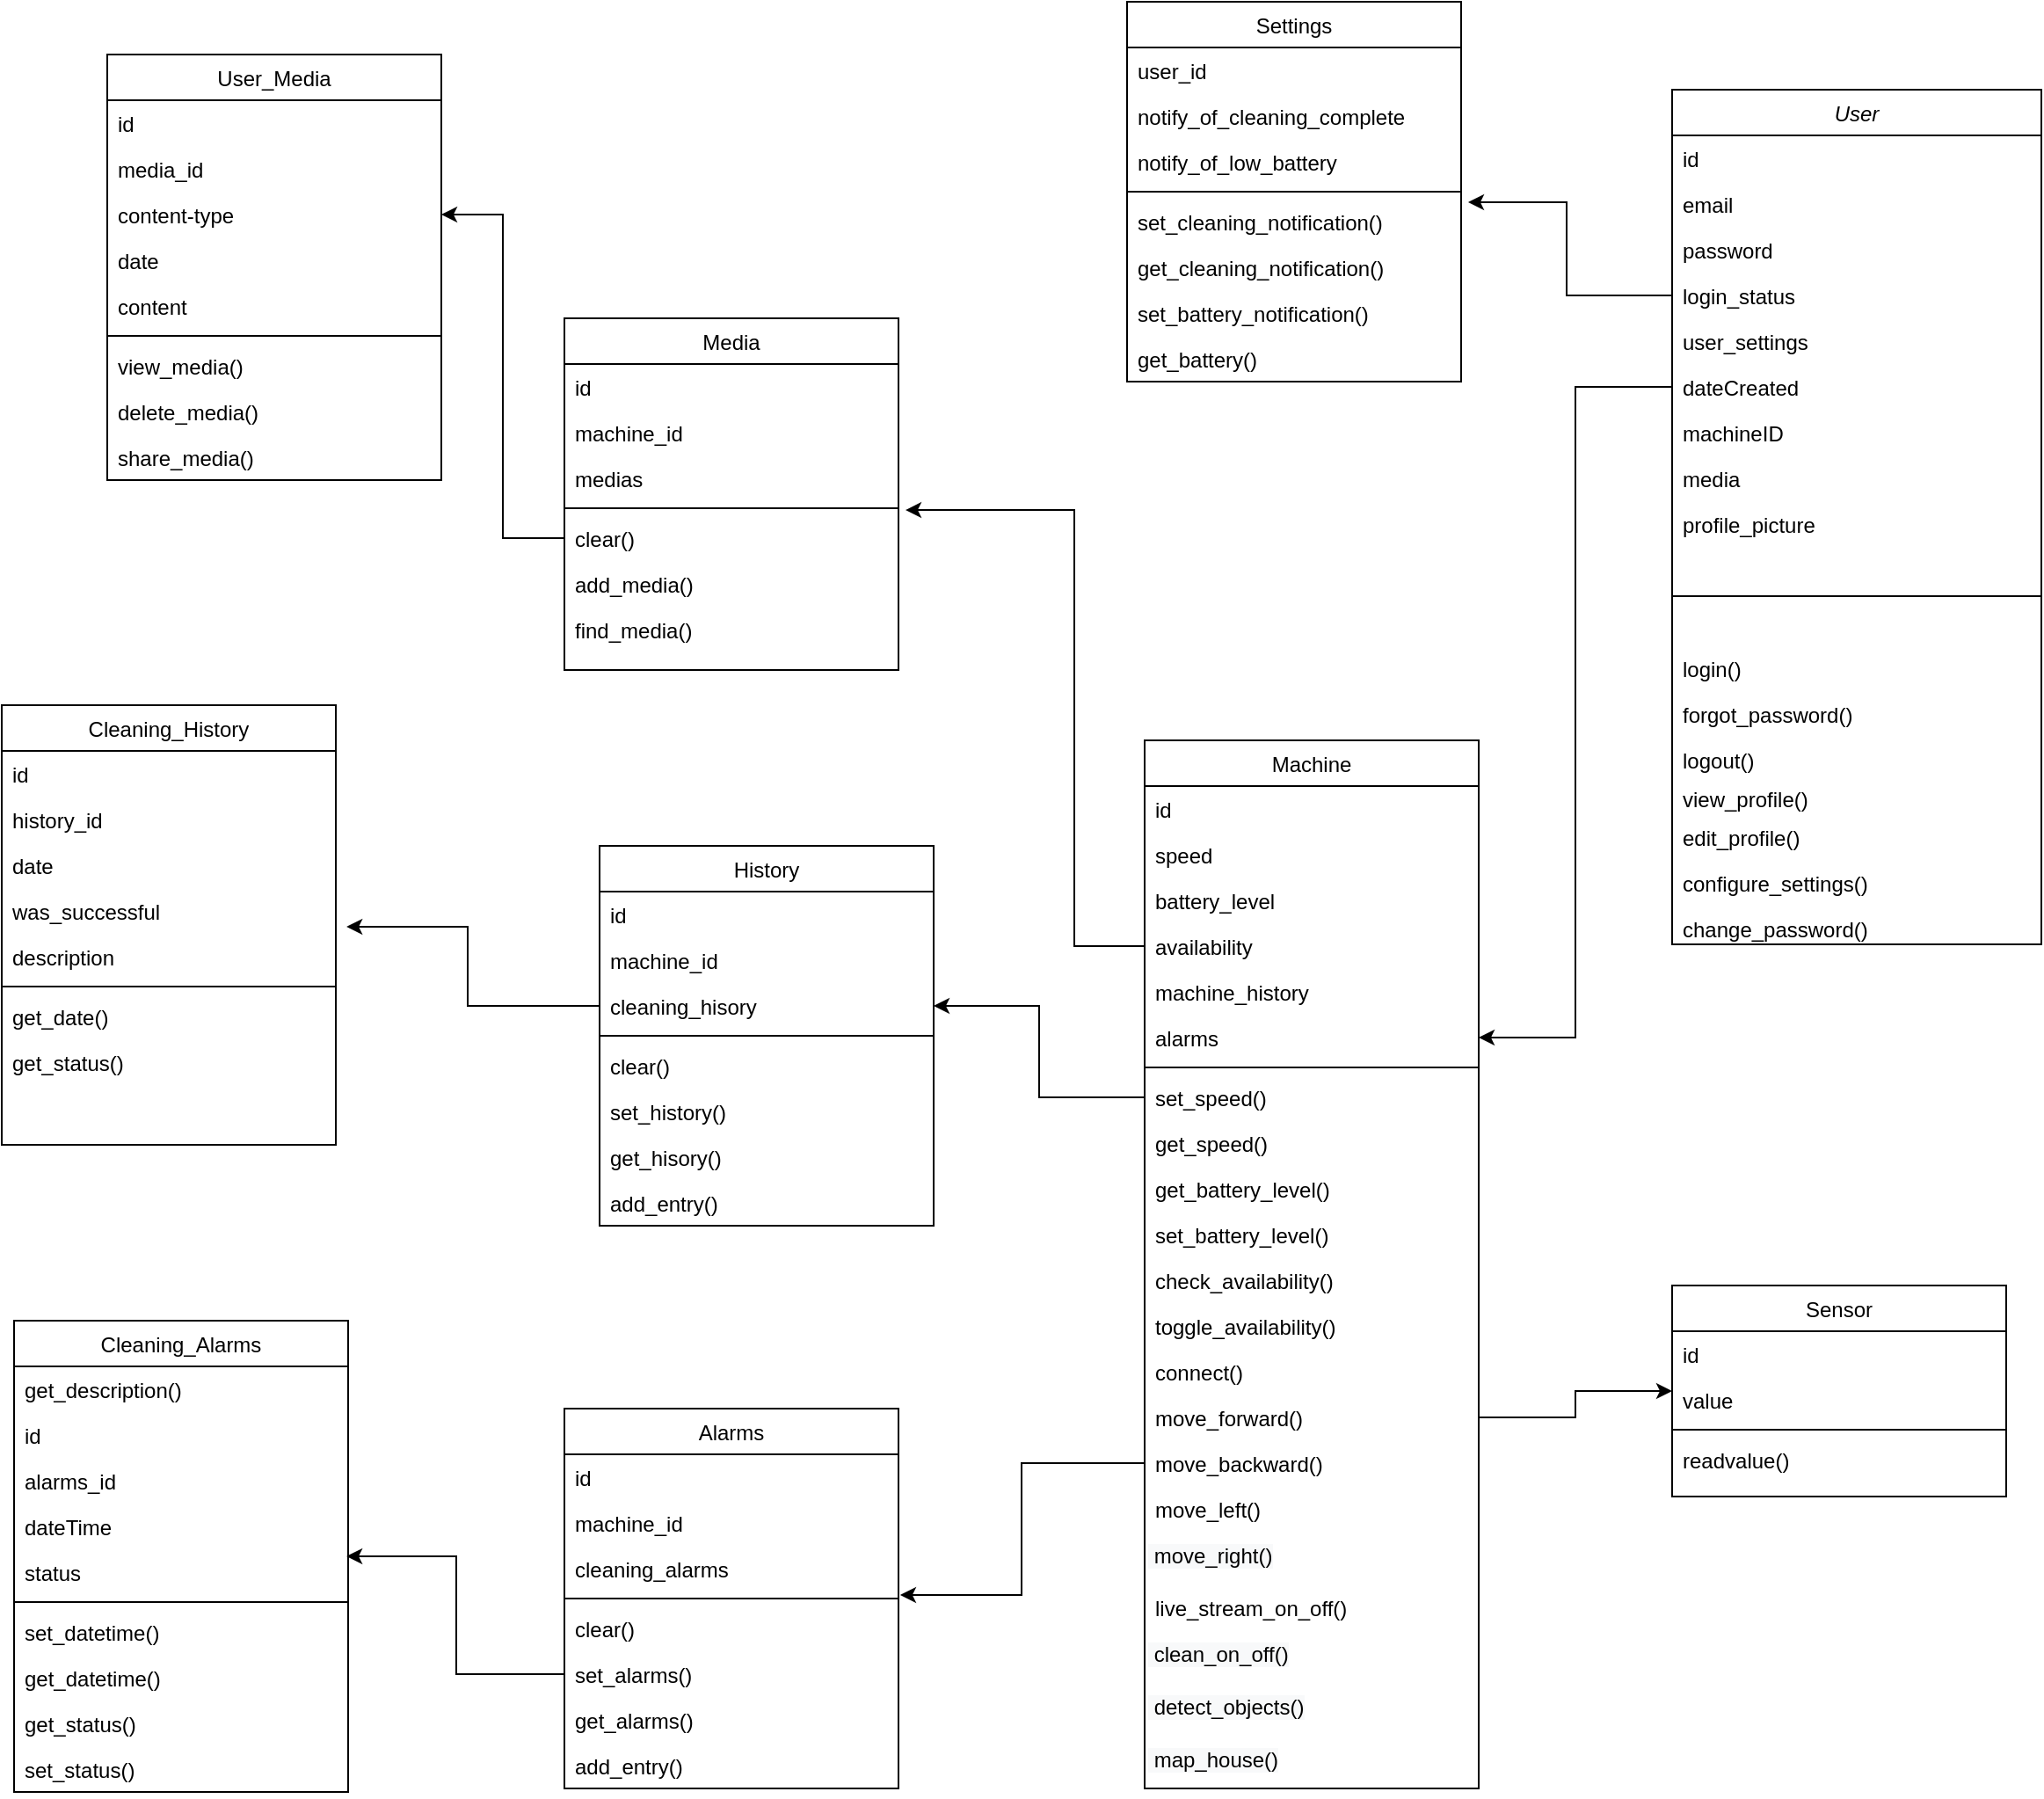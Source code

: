 <mxfile version="13.6.3" type="device"><diagram id="C5RBs43oDa-KdzZeNtuy" name="Page-1"><mxGraphModel dx="2410" dy="1812" grid="1" gridSize="10" guides="1" tooltips="1" connect="1" arrows="1" fold="1" page="1" pageScale="1" pageWidth="827" pageHeight="1169" math="0" shadow="0"><root><mxCell id="WIyWlLk6GJQsqaUBKTNV-0"/><mxCell id="WIyWlLk6GJQsqaUBKTNV-1" parent="WIyWlLk6GJQsqaUBKTNV-0"/><mxCell id="huScrklX3GpU2cUFA6PO-13" value="User_Media" style="swimlane;fontStyle=0;align=center;verticalAlign=top;childLayout=stackLayout;horizontal=1;startSize=26;horizontalStack=0;resizeParent=1;resizeLast=0;collapsible=1;marginBottom=0;rounded=0;shadow=0;strokeWidth=1;" parent="WIyWlLk6GJQsqaUBKTNV-1" vertex="1"><mxGeometry x="-550" y="-20" width="190" height="242" as="geometry"><mxRectangle x="550" y="140" width="160" height="26" as="alternateBounds"/></mxGeometry></mxCell><mxCell id="huScrklX3GpU2cUFA6PO-14" value="id" style="text;align=left;verticalAlign=top;spacingLeft=4;spacingRight=4;overflow=hidden;rotatable=0;points=[[0,0.5],[1,0.5]];portConstraint=eastwest;rounded=0;shadow=0;html=0;" parent="huScrklX3GpU2cUFA6PO-13" vertex="1"><mxGeometry y="26" width="190" height="26" as="geometry"/></mxCell><mxCell id="huScrklX3GpU2cUFA6PO-15" value="media_id" style="text;align=left;verticalAlign=top;spacingLeft=4;spacingRight=4;overflow=hidden;rotatable=0;points=[[0,0.5],[1,0.5]];portConstraint=eastwest;rounded=0;shadow=0;html=0;" parent="huScrklX3GpU2cUFA6PO-13" vertex="1"><mxGeometry y="52" width="190" height="26" as="geometry"/></mxCell><mxCell id="huScrklX3GpU2cUFA6PO-16" value="content-type" style="text;align=left;verticalAlign=top;spacingLeft=4;spacingRight=4;overflow=hidden;rotatable=0;points=[[0,0.5],[1,0.5]];portConstraint=eastwest;rounded=0;shadow=0;html=0;" parent="huScrklX3GpU2cUFA6PO-13" vertex="1"><mxGeometry y="78" width="190" height="26" as="geometry"/></mxCell><mxCell id="huScrklX3GpU2cUFA6PO-17" value="date" style="text;align=left;verticalAlign=top;spacingLeft=4;spacingRight=4;overflow=hidden;rotatable=0;points=[[0,0.5],[1,0.5]];portConstraint=eastwest;rounded=0;shadow=0;html=0;" parent="huScrklX3GpU2cUFA6PO-13" vertex="1"><mxGeometry y="104" width="190" height="26" as="geometry"/></mxCell><mxCell id="huScrklX3GpU2cUFA6PO-18" value="content" style="text;align=left;verticalAlign=top;spacingLeft=4;spacingRight=4;overflow=hidden;rotatable=0;points=[[0,0.5],[1,0.5]];portConstraint=eastwest;rounded=0;shadow=0;html=0;" parent="huScrklX3GpU2cUFA6PO-13" vertex="1"><mxGeometry y="130" width="190" height="26" as="geometry"/></mxCell><mxCell id="huScrklX3GpU2cUFA6PO-19" value="" style="line;html=1;strokeWidth=1;align=left;verticalAlign=middle;spacingTop=-1;spacingLeft=3;spacingRight=3;rotatable=0;labelPosition=right;points=[];portConstraint=eastwest;" parent="huScrklX3GpU2cUFA6PO-13" vertex="1"><mxGeometry y="156" width="190" height="8" as="geometry"/></mxCell><mxCell id="huScrklX3GpU2cUFA6PO-20" value="view_media()" style="text;align=left;verticalAlign=top;spacingLeft=4;spacingRight=4;overflow=hidden;rotatable=0;points=[[0,0.5],[1,0.5]];portConstraint=eastwest;" parent="huScrklX3GpU2cUFA6PO-13" vertex="1"><mxGeometry y="164" width="190" height="26" as="geometry"/></mxCell><mxCell id="huScrklX3GpU2cUFA6PO-46" value="delete_media()" style="text;align=left;verticalAlign=top;spacingLeft=4;spacingRight=4;overflow=hidden;rotatable=0;points=[[0,0.5],[1,0.5]];portConstraint=eastwest;" parent="huScrklX3GpU2cUFA6PO-13" vertex="1"><mxGeometry y="190" width="190" height="26" as="geometry"/></mxCell><mxCell id="huScrklX3GpU2cUFA6PO-45" value="share_media()" style="text;align=left;verticalAlign=top;spacingLeft=4;spacingRight=4;overflow=hidden;rotatable=0;points=[[0,0.5],[1,0.5]];portConstraint=eastwest;" parent="huScrklX3GpU2cUFA6PO-13" vertex="1"><mxGeometry y="216" width="190" height="26" as="geometry"/></mxCell><mxCell id="zkfFHV4jXpPFQw0GAbJ--0" value="User" style="swimlane;fontStyle=2;align=center;verticalAlign=top;childLayout=stackLayout;horizontal=1;startSize=26;horizontalStack=0;resizeParent=1;resizeLast=0;collapsible=1;marginBottom=0;rounded=0;shadow=0;strokeWidth=1;" parent="WIyWlLk6GJQsqaUBKTNV-1" vertex="1"><mxGeometry x="340" width="210" height="486" as="geometry"><mxRectangle x="230" y="140" width="160" height="26" as="alternateBounds"/></mxGeometry></mxCell><mxCell id="zkfFHV4jXpPFQw0GAbJ--1" value="id" style="text;align=left;verticalAlign=top;spacingLeft=4;spacingRight=4;overflow=hidden;rotatable=0;points=[[0,0.5],[1,0.5]];portConstraint=eastwest;" parent="zkfFHV4jXpPFQw0GAbJ--0" vertex="1"><mxGeometry y="26" width="210" height="26" as="geometry"/></mxCell><mxCell id="aran49I4WGF0CRWN-HSf-92" value="email" style="text;align=left;verticalAlign=top;spacingLeft=4;spacingRight=4;overflow=hidden;rotatable=0;points=[[0,0.5],[1,0.5]];portConstraint=eastwest;" parent="zkfFHV4jXpPFQw0GAbJ--0" vertex="1"><mxGeometry y="52" width="210" height="26" as="geometry"/></mxCell><mxCell id="zkfFHV4jXpPFQw0GAbJ--2" value="password" style="text;align=left;verticalAlign=top;spacingLeft=4;spacingRight=4;overflow=hidden;rotatable=0;points=[[0,0.5],[1,0.5]];portConstraint=eastwest;rounded=0;shadow=0;html=0;" parent="zkfFHV4jXpPFQw0GAbJ--0" vertex="1"><mxGeometry y="78" width="210" height="26" as="geometry"/></mxCell><mxCell id="zkfFHV4jXpPFQw0GAbJ--3" value="login_status&#10;" style="text;align=left;verticalAlign=top;spacingLeft=4;spacingRight=4;overflow=hidden;rotatable=0;points=[[0,0.5],[1,0.5]];portConstraint=eastwest;rounded=0;shadow=0;html=0;" parent="zkfFHV4jXpPFQw0GAbJ--0" vertex="1"><mxGeometry y="104" width="210" height="26" as="geometry"/></mxCell><mxCell id="aran49I4WGF0CRWN-HSf-0" value="user_settings&#10;&#10;dateCreated&#10;" style="text;align=left;verticalAlign=top;spacingLeft=4;spacingRight=4;overflow=hidden;rotatable=0;points=[[0,0.5],[1,0.5]];portConstraint=eastwest;rounded=0;shadow=0;html=0;" parent="zkfFHV4jXpPFQw0GAbJ--0" vertex="1"><mxGeometry y="130" width="210" height="26" as="geometry"/></mxCell><mxCell id="aran49I4WGF0CRWN-HSf-5" value="dateCreated&#10;" style="text;align=left;verticalAlign=top;spacingLeft=4;spacingRight=4;overflow=hidden;rotatable=0;points=[[0,0.5],[1,0.5]];portConstraint=eastwest;rounded=0;shadow=0;html=0;" parent="zkfFHV4jXpPFQw0GAbJ--0" vertex="1"><mxGeometry y="156" width="210" height="26" as="geometry"/></mxCell><mxCell id="aran49I4WGF0CRWN-HSf-91" value="machineID" style="text;align=left;verticalAlign=top;spacingLeft=4;spacingRight=4;overflow=hidden;rotatable=0;points=[[0,0.5],[1,0.5]];portConstraint=eastwest;rounded=0;shadow=0;html=0;" parent="zkfFHV4jXpPFQw0GAbJ--0" vertex="1"><mxGeometry y="182" width="210" height="26" as="geometry"/></mxCell><mxCell id="aran49I4WGF0CRWN-HSf-6" value="media" style="text;align=left;verticalAlign=top;spacingLeft=4;spacingRight=4;overflow=hidden;rotatable=0;points=[[0,0.5],[1,0.5]];portConstraint=eastwest;rounded=0;shadow=0;html=0;" parent="zkfFHV4jXpPFQw0GAbJ--0" vertex="1"><mxGeometry y="208" width="210" height="26" as="geometry"/></mxCell><mxCell id="aran49I4WGF0CRWN-HSf-8" value="profile_picture" style="text;align=left;verticalAlign=top;spacingLeft=4;spacingRight=4;overflow=hidden;rotatable=0;points=[[0,0.5],[1,0.5]];portConstraint=eastwest;rounded=0;shadow=0;html=0;" parent="zkfFHV4jXpPFQw0GAbJ--0" vertex="1"><mxGeometry y="234" width="210" height="26" as="geometry"/></mxCell><mxCell id="zkfFHV4jXpPFQw0GAbJ--4" value="" style="line;html=1;strokeWidth=1;align=left;verticalAlign=middle;spacingTop=-1;spacingLeft=3;spacingRight=3;rotatable=0;labelPosition=right;points=[];portConstraint=eastwest;" parent="zkfFHV4jXpPFQw0GAbJ--0" vertex="1"><mxGeometry y="260" width="210" height="56" as="geometry"/></mxCell><mxCell id="aran49I4WGF0CRWN-HSf-7" value="login()" style="text;align=left;verticalAlign=top;spacingLeft=4;spacingRight=4;overflow=hidden;rotatable=0;points=[[0,0.5],[1,0.5]];portConstraint=eastwest;rounded=0;shadow=0;html=0;" parent="zkfFHV4jXpPFQw0GAbJ--0" vertex="1"><mxGeometry y="316" width="210" height="26" as="geometry"/></mxCell><mxCell id="aran49I4WGF0CRWN-HSf-20" value="forgot_password()" style="text;align=left;verticalAlign=top;spacingLeft=4;spacingRight=4;overflow=hidden;rotatable=0;points=[[0,0.5],[1,0.5]];portConstraint=eastwest;rounded=0;shadow=0;html=0;" parent="zkfFHV4jXpPFQw0GAbJ--0" vertex="1"><mxGeometry y="342" width="210" height="26" as="geometry"/></mxCell><mxCell id="aran49I4WGF0CRWN-HSf-32" value="logout()" style="text;align=left;verticalAlign=top;spacingLeft=4;spacingRight=4;overflow=hidden;rotatable=0;points=[[0,0.5],[1,0.5]];portConstraint=eastwest;rounded=0;shadow=0;html=0;" parent="zkfFHV4jXpPFQw0GAbJ--0" vertex="1"><mxGeometry y="368" width="210" height="22" as="geometry"/></mxCell><mxCell id="aran49I4WGF0CRWN-HSf-45" value="view_profile()" style="text;align=left;verticalAlign=top;spacingLeft=4;spacingRight=4;overflow=hidden;rotatable=0;points=[[0,0.5],[1,0.5]];portConstraint=eastwest;rounded=0;shadow=0;html=0;" parent="zkfFHV4jXpPFQw0GAbJ--0" vertex="1"><mxGeometry y="390" width="210" height="22" as="geometry"/></mxCell><mxCell id="aran49I4WGF0CRWN-HSf-46" value="edit_profile()" style="text;align=left;verticalAlign=top;spacingLeft=4;spacingRight=4;overflow=hidden;rotatable=0;points=[[0,0.5],[1,0.5]];portConstraint=eastwest;rounded=0;shadow=0;html=0;" parent="zkfFHV4jXpPFQw0GAbJ--0" vertex="1"><mxGeometry y="412" width="210" height="26" as="geometry"/></mxCell><mxCell id="aran49I4WGF0CRWN-HSf-61" value="configure_settings()" style="text;align=left;verticalAlign=top;spacingLeft=4;spacingRight=4;overflow=hidden;rotatable=0;points=[[0,0.5],[1,0.5]];portConstraint=eastwest;rounded=0;shadow=0;html=0;" parent="zkfFHV4jXpPFQw0GAbJ--0" vertex="1"><mxGeometry y="438" width="210" height="26" as="geometry"/></mxCell><mxCell id="aran49I4WGF0CRWN-HSf-71" value="change_password()" style="text;align=left;verticalAlign=top;spacingLeft=4;spacingRight=4;overflow=hidden;rotatable=0;points=[[0,0.5],[1,0.5]];portConstraint=eastwest;rounded=0;shadow=0;html=0;" parent="zkfFHV4jXpPFQw0GAbJ--0" vertex="1"><mxGeometry y="464" width="210" height="22" as="geometry"/></mxCell><mxCell id="aran49I4WGF0CRWN-HSf-82" value="Machine" style="swimlane;fontStyle=0;align=center;verticalAlign=top;childLayout=stackLayout;horizontal=1;startSize=26;horizontalStack=0;resizeParent=1;resizeLast=0;collapsible=1;marginBottom=0;rounded=0;shadow=0;strokeWidth=1;" parent="WIyWlLk6GJQsqaUBKTNV-1" vertex="1"><mxGeometry x="40" y="370" width="190" height="596" as="geometry"><mxRectangle x="550" y="140" width="160" height="26" as="alternateBounds"/></mxGeometry></mxCell><mxCell id="aran49I4WGF0CRWN-HSf-84" value="id" style="text;align=left;verticalAlign=top;spacingLeft=4;spacingRight=4;overflow=hidden;rotatable=0;points=[[0,0.5],[1,0.5]];portConstraint=eastwest;rounded=0;shadow=0;html=0;" parent="aran49I4WGF0CRWN-HSf-82" vertex="1"><mxGeometry y="26" width="190" height="26" as="geometry"/></mxCell><mxCell id="aran49I4WGF0CRWN-HSf-85" value="speed" style="text;align=left;verticalAlign=top;spacingLeft=4;spacingRight=4;overflow=hidden;rotatable=0;points=[[0,0.5],[1,0.5]];portConstraint=eastwest;rounded=0;shadow=0;html=0;" parent="aran49I4WGF0CRWN-HSf-82" vertex="1"><mxGeometry y="52" width="190" height="26" as="geometry"/></mxCell><mxCell id="aran49I4WGF0CRWN-HSf-93" value="battery_level" style="text;align=left;verticalAlign=top;spacingLeft=4;spacingRight=4;overflow=hidden;rotatable=0;points=[[0,0.5],[1,0.5]];portConstraint=eastwest;rounded=0;shadow=0;html=0;" parent="aran49I4WGF0CRWN-HSf-82" vertex="1"><mxGeometry y="78" width="190" height="26" as="geometry"/></mxCell><mxCell id="aran49I4WGF0CRWN-HSf-94" value="availability" style="text;align=left;verticalAlign=top;spacingLeft=4;spacingRight=4;overflow=hidden;rotatable=0;points=[[0,0.5],[1,0.5]];portConstraint=eastwest;rounded=0;shadow=0;html=0;" parent="aran49I4WGF0CRWN-HSf-82" vertex="1"><mxGeometry y="104" width="190" height="26" as="geometry"/></mxCell><mxCell id="aran49I4WGF0CRWN-HSf-134" value="machine_history" style="text;align=left;verticalAlign=top;spacingLeft=4;spacingRight=4;overflow=hidden;rotatable=0;points=[[0,0.5],[1,0.5]];portConstraint=eastwest;rounded=0;shadow=0;html=0;" parent="aran49I4WGF0CRWN-HSf-82" vertex="1"><mxGeometry y="130" width="190" height="26" as="geometry"/></mxCell><mxCell id="aran49I4WGF0CRWN-HSf-147" value="alarms" style="text;align=left;verticalAlign=top;spacingLeft=4;spacingRight=4;overflow=hidden;rotatable=0;points=[[0,0.5],[1,0.5]];portConstraint=eastwest;rounded=0;shadow=0;html=0;" parent="aran49I4WGF0CRWN-HSf-82" vertex="1"><mxGeometry y="156" width="190" height="26" as="geometry"/></mxCell><mxCell id="aran49I4WGF0CRWN-HSf-86" value="" style="line;html=1;strokeWidth=1;align=left;verticalAlign=middle;spacingTop=-1;spacingLeft=3;spacingRight=3;rotatable=0;labelPosition=right;points=[];portConstraint=eastwest;" parent="aran49I4WGF0CRWN-HSf-82" vertex="1"><mxGeometry y="182" width="190" height="8" as="geometry"/></mxCell><mxCell id="aran49I4WGF0CRWN-HSf-87" value="set_speed()" style="text;align=left;verticalAlign=top;spacingLeft=4;spacingRight=4;overflow=hidden;rotatable=0;points=[[0,0.5],[1,0.5]];portConstraint=eastwest;" parent="aran49I4WGF0CRWN-HSf-82" vertex="1"><mxGeometry y="190" width="190" height="26" as="geometry"/></mxCell><mxCell id="aran49I4WGF0CRWN-HSf-88" value="get_speed()" style="text;align=left;verticalAlign=top;spacingLeft=4;spacingRight=4;overflow=hidden;rotatable=0;points=[[0,0.5],[1,0.5]];portConstraint=eastwest;" parent="aran49I4WGF0CRWN-HSf-82" vertex="1"><mxGeometry y="216" width="190" height="26" as="geometry"/></mxCell><mxCell id="aran49I4WGF0CRWN-HSf-89" value="get_battery_level()" style="text;align=left;verticalAlign=top;spacingLeft=4;spacingRight=4;overflow=hidden;rotatable=0;points=[[0,0.5],[1,0.5]];portConstraint=eastwest;" parent="aran49I4WGF0CRWN-HSf-82" vertex="1"><mxGeometry y="242" width="190" height="26" as="geometry"/></mxCell><mxCell id="aran49I4WGF0CRWN-HSf-90" value="set_battery_level()" style="text;align=left;verticalAlign=top;spacingLeft=4;spacingRight=4;overflow=hidden;rotatable=0;points=[[0,0.5],[1,0.5]];portConstraint=eastwest;" parent="aran49I4WGF0CRWN-HSf-82" vertex="1"><mxGeometry y="268" width="190" height="26" as="geometry"/></mxCell><mxCell id="aran49I4WGF0CRWN-HSf-95" value="check_availability()" style="text;align=left;verticalAlign=top;spacingLeft=4;spacingRight=4;overflow=hidden;rotatable=0;points=[[0,0.5],[1,0.5]];portConstraint=eastwest;" parent="aran49I4WGF0CRWN-HSf-82" vertex="1"><mxGeometry y="294" width="190" height="26" as="geometry"/></mxCell><mxCell id="huScrklX3GpU2cUFA6PO-47" value="toggle_availability()" style="text;align=left;verticalAlign=top;spacingLeft=4;spacingRight=4;overflow=hidden;rotatable=0;points=[[0,0.5],[1,0.5]];portConstraint=eastwest;" parent="aran49I4WGF0CRWN-HSf-82" vertex="1"><mxGeometry y="320" width="190" height="26" as="geometry"/></mxCell><mxCell id="aran49I4WGF0CRWN-HSf-96" value="connect()" style="text;align=left;verticalAlign=top;spacingLeft=4;spacingRight=4;overflow=hidden;rotatable=0;points=[[0,0.5],[1,0.5]];portConstraint=eastwest;" parent="aran49I4WGF0CRWN-HSf-82" vertex="1"><mxGeometry y="346" width="190" height="26" as="geometry"/></mxCell><mxCell id="huScrklX3GpU2cUFA6PO-48" value="move_forward()" style="text;align=left;verticalAlign=top;spacingLeft=4;spacingRight=4;overflow=hidden;rotatable=0;points=[[0,0.5],[1,0.5]];portConstraint=eastwest;" parent="aran49I4WGF0CRWN-HSf-82" vertex="1"><mxGeometry y="372" width="190" height="26" as="geometry"/></mxCell><mxCell id="huScrklX3GpU2cUFA6PO-49" value="move_backward()" style="text;align=left;verticalAlign=top;spacingLeft=4;spacingRight=4;overflow=hidden;rotatable=0;points=[[0,0.5],[1,0.5]];portConstraint=eastwest;" parent="aran49I4WGF0CRWN-HSf-82" vertex="1"><mxGeometry y="398" width="190" height="26" as="geometry"/></mxCell><mxCell id="huScrklX3GpU2cUFA6PO-51" value="move_left()" style="text;align=left;verticalAlign=top;spacingLeft=4;spacingRight=4;overflow=hidden;rotatable=0;points=[[0,0.5],[1,0.5]];portConstraint=eastwest;" parent="aran49I4WGF0CRWN-HSf-82" vertex="1"><mxGeometry y="424" width="190" height="26" as="geometry"/></mxCell><mxCell id="huScrklX3GpU2cUFA6PO-52" value="&lt;span style=&quot;color: rgb(0 , 0 , 0) ; font-family: &amp;#34;helvetica&amp;#34; ; font-size: 12px ; font-style: normal ; font-weight: 400 ; letter-spacing: normal ; text-align: left ; text-indent: 0px ; text-transform: none ; word-spacing: 0px ; background-color: rgb(248 , 249 , 250) ; display: inline ; float: none&quot;&gt;&amp;nbsp;move_right()&lt;/span&gt;" style="text;whiteSpace=wrap;html=1;" parent="aran49I4WGF0CRWN-HSf-82" vertex="1"><mxGeometry y="450" width="190" height="30" as="geometry"/></mxCell><mxCell id="huScrklX3GpU2cUFA6PO-74" value="live_stream_on_off()" style="text;align=left;verticalAlign=top;spacingLeft=4;spacingRight=4;overflow=hidden;rotatable=0;points=[[0,0.5],[1,0.5]];portConstraint=eastwest;" parent="aran49I4WGF0CRWN-HSf-82" vertex="1"><mxGeometry y="480" width="190" height="26" as="geometry"/></mxCell><mxCell id="huScrklX3GpU2cUFA6PO-75" value="&lt;span style=&quot;color: rgb(0 , 0 , 0) ; font-family: &amp;#34;helvetica&amp;#34; ; font-size: 12px ; font-style: normal ; font-weight: 400 ; letter-spacing: normal ; text-align: left ; text-indent: 0px ; text-transform: none ; word-spacing: 0px ; background-color: rgb(248 , 249 , 250) ; display: inline ; float: none&quot;&gt;&amp;nbsp;clean_on_off()&lt;/span&gt;" style="text;whiteSpace=wrap;html=1;" parent="aran49I4WGF0CRWN-HSf-82" vertex="1"><mxGeometry y="506" width="190" height="30" as="geometry"/></mxCell><mxCell id="k_W0gPs_liG-Ub_b5on2-21" value="&lt;span style=&quot;color: rgb(0 , 0 , 0) ; font-family: &amp;#34;helvetica&amp;#34; ; font-size: 12px ; font-style: normal ; font-weight: 400 ; letter-spacing: normal ; text-align: left ; text-indent: 0px ; text-transform: none ; word-spacing: 0px ; background-color: rgb(248 , 249 , 250) ; display: inline ; float: none&quot;&gt;&amp;nbsp;detect_objects()&lt;/span&gt;" style="text;whiteSpace=wrap;html=1;" vertex="1" parent="aran49I4WGF0CRWN-HSf-82"><mxGeometry y="536" width="190" height="30" as="geometry"/></mxCell><mxCell id="k_W0gPs_liG-Ub_b5on2-45" value="&lt;span style=&quot;color: rgb(0 , 0 , 0) ; font-family: &amp;#34;helvetica&amp;#34; ; font-size: 12px ; font-style: normal ; font-weight: 400 ; letter-spacing: normal ; text-align: left ; text-indent: 0px ; text-transform: none ; word-spacing: 0px ; background-color: rgb(248 , 249 , 250) ; display: inline ; float: none&quot;&gt;&amp;nbsp;map_house()&lt;/span&gt;" style="text;whiteSpace=wrap;html=1;" vertex="1" parent="aran49I4WGF0CRWN-HSf-82"><mxGeometry y="566" width="190" height="30" as="geometry"/></mxCell><mxCell id="k_W0gPs_liG-Ub_b5on2-57" style="edgeStyle=orthogonalEdgeStyle;rounded=0;orthogonalLoop=1;jettySize=auto;html=1;exitX=0;exitY=0.5;exitDx=0;exitDy=0;" edge="1" parent="WIyWlLk6GJQsqaUBKTNV-1" source="aran49I4WGF0CRWN-HSf-5" target="aran49I4WGF0CRWN-HSf-147"><mxGeometry relative="1" as="geometry"/></mxCell><mxCell id="k_W0gPs_liG-Ub_b5on2-59" style="edgeStyle=orthogonalEdgeStyle;rounded=0;orthogonalLoop=1;jettySize=auto;html=1;exitX=0;exitY=0.5;exitDx=0;exitDy=0;entryX=1.021;entryY=0.077;entryDx=0;entryDy=0;entryPerimeter=0;" edge="1" parent="WIyWlLk6GJQsqaUBKTNV-1" source="zkfFHV4jXpPFQw0GAbJ--3" target="k_W0gPs_liG-Ub_b5on2-52"><mxGeometry relative="1" as="geometry"/></mxCell><mxCell id="k_W0gPs_liG-Ub_b5on2-47" value="Settings" style="swimlane;fontStyle=0;align=center;verticalAlign=top;childLayout=stackLayout;horizontal=1;startSize=26;horizontalStack=0;resizeParent=1;resizeLast=0;collapsible=1;marginBottom=0;rounded=0;shadow=0;strokeWidth=1;" vertex="1" parent="WIyWlLk6GJQsqaUBKTNV-1"><mxGeometry x="30" y="-50" width="190" height="216" as="geometry"><mxRectangle x="550" y="140" width="160" height="26" as="alternateBounds"/></mxGeometry></mxCell><mxCell id="k_W0gPs_liG-Ub_b5on2-48" value="user_id" style="text;align=left;verticalAlign=top;spacingLeft=4;spacingRight=4;overflow=hidden;rotatable=0;points=[[0,0.5],[1,0.5]];portConstraint=eastwest;" vertex="1" parent="k_W0gPs_liG-Ub_b5on2-47"><mxGeometry y="26" width="190" height="26" as="geometry"/></mxCell><mxCell id="k_W0gPs_liG-Ub_b5on2-49" value="notify_of_cleaning_complete" style="text;align=left;verticalAlign=top;spacingLeft=4;spacingRight=4;overflow=hidden;rotatable=0;points=[[0,0.5],[1,0.5]];portConstraint=eastwest;rounded=0;shadow=0;html=0;" vertex="1" parent="k_W0gPs_liG-Ub_b5on2-47"><mxGeometry y="52" width="190" height="26" as="geometry"/></mxCell><mxCell id="k_W0gPs_liG-Ub_b5on2-50" value="notify_of_low_battery" style="text;align=left;verticalAlign=top;spacingLeft=4;spacingRight=4;overflow=hidden;rotatable=0;points=[[0,0.5],[1,0.5]];portConstraint=eastwest;rounded=0;shadow=0;html=0;" vertex="1" parent="k_W0gPs_liG-Ub_b5on2-47"><mxGeometry y="78" width="190" height="26" as="geometry"/></mxCell><mxCell id="k_W0gPs_liG-Ub_b5on2-51" value="" style="line;html=1;strokeWidth=1;align=left;verticalAlign=middle;spacingTop=-1;spacingLeft=3;spacingRight=3;rotatable=0;labelPosition=right;points=[];portConstraint=eastwest;" vertex="1" parent="k_W0gPs_liG-Ub_b5on2-47"><mxGeometry y="104" width="190" height="8" as="geometry"/></mxCell><mxCell id="k_W0gPs_liG-Ub_b5on2-52" value="set_cleaning_notification()" style="text;align=left;verticalAlign=top;spacingLeft=4;spacingRight=4;overflow=hidden;rotatable=0;points=[[0,0.5],[1,0.5]];portConstraint=eastwest;" vertex="1" parent="k_W0gPs_liG-Ub_b5on2-47"><mxGeometry y="112" width="190" height="26" as="geometry"/></mxCell><mxCell id="k_W0gPs_liG-Ub_b5on2-53" value="get_cleaning_notification()" style="text;align=left;verticalAlign=top;spacingLeft=4;spacingRight=4;overflow=hidden;rotatable=0;points=[[0,0.5],[1,0.5]];portConstraint=eastwest;" vertex="1" parent="k_W0gPs_liG-Ub_b5on2-47"><mxGeometry y="138" width="190" height="26" as="geometry"/></mxCell><mxCell id="k_W0gPs_liG-Ub_b5on2-54" value="set_battery_notification()" style="text;align=left;verticalAlign=top;spacingLeft=4;spacingRight=4;overflow=hidden;rotatable=0;points=[[0,0.5],[1,0.5]];portConstraint=eastwest;" vertex="1" parent="k_W0gPs_liG-Ub_b5on2-47"><mxGeometry y="164" width="190" height="26" as="geometry"/></mxCell><mxCell id="k_W0gPs_liG-Ub_b5on2-55" value="get_battery()" style="text;align=left;verticalAlign=top;spacingLeft=4;spacingRight=4;overflow=hidden;rotatable=0;points=[[0,0.5],[1,0.5]];portConstraint=eastwest;" vertex="1" parent="k_W0gPs_liG-Ub_b5on2-47"><mxGeometry y="190" width="190" height="26" as="geometry"/></mxCell><mxCell id="k_W0gPs_liG-Ub_b5on2-61" style="edgeStyle=orthogonalEdgeStyle;rounded=0;orthogonalLoop=1;jettySize=auto;html=1;exitX=0;exitY=0.5;exitDx=0;exitDy=0;entryX=1.005;entryY=-0.231;entryDx=0;entryDy=0;entryPerimeter=0;" edge="1" parent="WIyWlLk6GJQsqaUBKTNV-1" source="huScrklX3GpU2cUFA6PO-49" target="huScrklX3GpU2cUFA6PO-43"><mxGeometry relative="1" as="geometry"/></mxCell><mxCell id="k_W0gPs_liG-Ub_b5on2-63" style="edgeStyle=orthogonalEdgeStyle;rounded=0;orthogonalLoop=1;jettySize=auto;html=1;exitX=0;exitY=0.5;exitDx=0;exitDy=0;entryX=1.021;entryY=-0.115;entryDx=0;entryDy=0;entryPerimeter=0;" edge="1" parent="WIyWlLk6GJQsqaUBKTNV-1" source="aran49I4WGF0CRWN-HSf-94" target="huScrklX3GpU2cUFA6PO-44"><mxGeometry relative="1" as="geometry"><Array as="points"><mxPoint y="487"/><mxPoint y="239"/></Array></mxGeometry></mxCell><mxCell id="aran49I4WGF0CRWN-HSf-135" value="Media" style="swimlane;fontStyle=0;align=center;verticalAlign=top;childLayout=stackLayout;horizontal=1;startSize=26;horizontalStack=0;resizeParent=1;resizeLast=0;collapsible=1;marginBottom=0;rounded=0;shadow=0;strokeWidth=1;" parent="WIyWlLk6GJQsqaUBKTNV-1" vertex="1"><mxGeometry x="-290" y="130" width="190" height="200" as="geometry"><mxRectangle x="550" y="140" width="160" height="26" as="alternateBounds"/></mxGeometry></mxCell><mxCell id="huScrklX3GpU2cUFA6PO-12" value="id" style="text;align=left;verticalAlign=top;spacingLeft=4;spacingRight=4;overflow=hidden;rotatable=0;points=[[0,0.5],[1,0.5]];portConstraint=eastwest;rounded=0;shadow=0;html=0;" parent="aran49I4WGF0CRWN-HSf-135" vertex="1"><mxGeometry y="26" width="190" height="26" as="geometry"/></mxCell><mxCell id="aran49I4WGF0CRWN-HSf-137" value="machine_id" style="text;align=left;verticalAlign=top;spacingLeft=4;spacingRight=4;overflow=hidden;rotatable=0;points=[[0,0.5],[1,0.5]];portConstraint=eastwest;rounded=0;shadow=0;html=0;" parent="aran49I4WGF0CRWN-HSf-135" vertex="1"><mxGeometry y="52" width="190" height="26" as="geometry"/></mxCell><mxCell id="aran49I4WGF0CRWN-HSf-138" value="medias" style="text;align=left;verticalAlign=top;spacingLeft=4;spacingRight=4;overflow=hidden;rotatable=0;points=[[0,0.5],[1,0.5]];portConstraint=eastwest;rounded=0;shadow=0;html=0;" parent="aran49I4WGF0CRWN-HSf-135" vertex="1"><mxGeometry y="78" width="190" height="26" as="geometry"/></mxCell><mxCell id="aran49I4WGF0CRWN-HSf-140" value="" style="line;html=1;strokeWidth=1;align=left;verticalAlign=middle;spacingTop=-1;spacingLeft=3;spacingRight=3;rotatable=0;labelPosition=right;points=[];portConstraint=eastwest;" parent="aran49I4WGF0CRWN-HSf-135" vertex="1"><mxGeometry y="104" width="190" height="8" as="geometry"/></mxCell><mxCell id="huScrklX3GpU2cUFA6PO-44" value="clear()" style="text;align=left;verticalAlign=top;spacingLeft=4;spacingRight=4;overflow=hidden;rotatable=0;points=[[0,0.5],[1,0.5]];portConstraint=eastwest;rounded=0;shadow=0;html=0;" parent="aran49I4WGF0CRWN-HSf-135" vertex="1"><mxGeometry y="112" width="190" height="26" as="geometry"/></mxCell><mxCell id="aran49I4WGF0CRWN-HSf-141" value="add_media()" style="text;align=left;verticalAlign=top;spacingLeft=4;spacingRight=4;overflow=hidden;rotatable=0;points=[[0,0.5],[1,0.5]];portConstraint=eastwest;" parent="aran49I4WGF0CRWN-HSf-135" vertex="1"><mxGeometry y="138" width="190" height="26" as="geometry"/></mxCell><mxCell id="huScrklX3GpU2cUFA6PO-41" value="find_media()" style="text;align=left;verticalAlign=top;spacingLeft=4;spacingRight=4;overflow=hidden;rotatable=0;points=[[0,0.5],[1,0.5]];portConstraint=eastwest;" parent="aran49I4WGF0CRWN-HSf-135" vertex="1"><mxGeometry y="164" width="190" height="26" as="geometry"/></mxCell><mxCell id="aran49I4WGF0CRWN-HSf-148" value="Alarms" style="swimlane;fontStyle=0;align=center;verticalAlign=top;childLayout=stackLayout;horizontal=1;startSize=26;horizontalStack=0;resizeParent=1;resizeLast=0;collapsible=1;marginBottom=0;rounded=0;shadow=0;strokeWidth=1;" parent="WIyWlLk6GJQsqaUBKTNV-1" vertex="1"><mxGeometry x="-290" y="750" width="190" height="216" as="geometry"><mxRectangle x="550" y="140" width="160" height="26" as="alternateBounds"/></mxGeometry></mxCell><mxCell id="huScrklX3GpU2cUFA6PO-11" value="id" style="text;align=left;verticalAlign=top;spacingLeft=4;spacingRight=4;overflow=hidden;rotatable=0;points=[[0,0.5],[1,0.5]];portConstraint=eastwest;rounded=0;shadow=0;html=0;" parent="aran49I4WGF0CRWN-HSf-148" vertex="1"><mxGeometry y="26" width="190" height="26" as="geometry"/></mxCell><mxCell id="aran49I4WGF0CRWN-HSf-149" value="machine_id" style="text;align=left;verticalAlign=top;spacingLeft=4;spacingRight=4;overflow=hidden;rotatable=0;points=[[0,0.5],[1,0.5]];portConstraint=eastwest;rounded=0;shadow=0;html=0;" parent="aran49I4WGF0CRWN-HSf-148" vertex="1"><mxGeometry y="52" width="190" height="26" as="geometry"/></mxCell><mxCell id="aran49I4WGF0CRWN-HSf-150" value="cleaning_alarms" style="text;align=left;verticalAlign=top;spacingLeft=4;spacingRight=4;overflow=hidden;rotatable=0;points=[[0,0.5],[1,0.5]];portConstraint=eastwest;rounded=0;shadow=0;html=0;" parent="aran49I4WGF0CRWN-HSf-148" vertex="1"><mxGeometry y="78" width="190" height="26" as="geometry"/></mxCell><mxCell id="aran49I4WGF0CRWN-HSf-151" value="" style="line;html=1;strokeWidth=1;align=left;verticalAlign=middle;spacingTop=-1;spacingLeft=3;spacingRight=3;rotatable=0;labelPosition=right;points=[];portConstraint=eastwest;" parent="aran49I4WGF0CRWN-HSf-148" vertex="1"><mxGeometry y="104" width="190" height="8" as="geometry"/></mxCell><mxCell id="huScrklX3GpU2cUFA6PO-43" value="clear()" style="text;align=left;verticalAlign=top;spacingLeft=4;spacingRight=4;overflow=hidden;rotatable=0;points=[[0,0.5],[1,0.5]];portConstraint=eastwest;rounded=0;shadow=0;html=0;" parent="aran49I4WGF0CRWN-HSf-148" vertex="1"><mxGeometry y="112" width="190" height="26" as="geometry"/></mxCell><mxCell id="aran49I4WGF0CRWN-HSf-152" value="set_alarms()" style="text;align=left;verticalAlign=top;spacingLeft=4;spacingRight=4;overflow=hidden;rotatable=0;points=[[0,0.5],[1,0.5]];portConstraint=eastwest;" parent="aran49I4WGF0CRWN-HSf-148" vertex="1"><mxGeometry y="138" width="190" height="26" as="geometry"/></mxCell><mxCell id="aran49I4WGF0CRWN-HSf-153" value="get_alarms()" style="text;align=left;verticalAlign=top;spacingLeft=4;spacingRight=4;overflow=hidden;rotatable=0;points=[[0,0.5],[1,0.5]];portConstraint=eastwest;" parent="aran49I4WGF0CRWN-HSf-148" vertex="1"><mxGeometry y="164" width="190" height="26" as="geometry"/></mxCell><mxCell id="aran49I4WGF0CRWN-HSf-154" value="add_entry()" style="text;align=left;verticalAlign=top;spacingLeft=4;spacingRight=4;overflow=hidden;rotatable=0;points=[[0,0.5],[1,0.5]];portConstraint=eastwest;rounded=0;shadow=0;html=0;" parent="aran49I4WGF0CRWN-HSf-148" vertex="1"><mxGeometry y="190" width="190" height="26" as="geometry"/></mxCell><mxCell id="k_W0gPs_liG-Ub_b5on2-64" style="edgeStyle=orthogonalEdgeStyle;rounded=0;orthogonalLoop=1;jettySize=auto;html=1;exitX=0;exitY=0.5;exitDx=0;exitDy=0;entryX=1;entryY=0.5;entryDx=0;entryDy=0;" edge="1" parent="WIyWlLk6GJQsqaUBKTNV-1" source="aran49I4WGF0CRWN-HSf-87" target="huScrklX3GpU2cUFA6PO-4"><mxGeometry relative="1" as="geometry"/></mxCell><mxCell id="huScrklX3GpU2cUFA6PO-2" value="History" style="swimlane;fontStyle=0;align=center;verticalAlign=top;childLayout=stackLayout;horizontal=1;startSize=26;horizontalStack=0;resizeParent=1;resizeLast=0;collapsible=1;marginBottom=0;rounded=0;shadow=0;strokeWidth=1;" parent="WIyWlLk6GJQsqaUBKTNV-1" vertex="1"><mxGeometry x="-270" y="430" width="190" height="216" as="geometry"><mxRectangle x="550" y="140" width="160" height="26" as="alternateBounds"/></mxGeometry></mxCell><mxCell id="huScrklX3GpU2cUFA6PO-9" value="id" style="text;align=left;verticalAlign=top;spacingLeft=4;spacingRight=4;overflow=hidden;rotatable=0;points=[[0,0.5],[1,0.5]];portConstraint=eastwest;rounded=0;shadow=0;html=0;" parent="huScrklX3GpU2cUFA6PO-2" vertex="1"><mxGeometry y="26" width="190" height="26" as="geometry"/></mxCell><mxCell id="huScrklX3GpU2cUFA6PO-3" value="machine_id" style="text;align=left;verticalAlign=top;spacingLeft=4;spacingRight=4;overflow=hidden;rotatable=0;points=[[0,0.5],[1,0.5]];portConstraint=eastwest;rounded=0;shadow=0;html=0;" parent="huScrklX3GpU2cUFA6PO-2" vertex="1"><mxGeometry y="52" width="190" height="26" as="geometry"/></mxCell><mxCell id="huScrklX3GpU2cUFA6PO-4" value="cleaning_hisory" style="text;align=left;verticalAlign=top;spacingLeft=4;spacingRight=4;overflow=hidden;rotatable=0;points=[[0,0.5],[1,0.5]];portConstraint=eastwest;rounded=0;shadow=0;html=0;" parent="huScrklX3GpU2cUFA6PO-2" vertex="1"><mxGeometry y="78" width="190" height="26" as="geometry"/></mxCell><mxCell id="huScrklX3GpU2cUFA6PO-5" value="" style="line;html=1;strokeWidth=1;align=left;verticalAlign=middle;spacingTop=-1;spacingLeft=3;spacingRight=3;rotatable=0;labelPosition=right;points=[];portConstraint=eastwest;" parent="huScrklX3GpU2cUFA6PO-2" vertex="1"><mxGeometry y="104" width="190" height="8" as="geometry"/></mxCell><mxCell id="huScrklX3GpU2cUFA6PO-42" value="clear()" style="text;align=left;verticalAlign=top;spacingLeft=4;spacingRight=4;overflow=hidden;rotatable=0;points=[[0,0.5],[1,0.5]];portConstraint=eastwest;rounded=0;shadow=0;html=0;" parent="huScrklX3GpU2cUFA6PO-2" vertex="1"><mxGeometry y="112" width="190" height="26" as="geometry"/></mxCell><mxCell id="huScrklX3GpU2cUFA6PO-6" value="set_history()" style="text;align=left;verticalAlign=top;spacingLeft=4;spacingRight=4;overflow=hidden;rotatable=0;points=[[0,0.5],[1,0.5]];portConstraint=eastwest;" parent="huScrklX3GpU2cUFA6PO-2" vertex="1"><mxGeometry y="138" width="190" height="26" as="geometry"/></mxCell><mxCell id="huScrklX3GpU2cUFA6PO-7" value="get_hisory()" style="text;align=left;verticalAlign=top;spacingLeft=4;spacingRight=4;overflow=hidden;rotatable=0;points=[[0,0.5],[1,0.5]];portConstraint=eastwest;" parent="huScrklX3GpU2cUFA6PO-2" vertex="1"><mxGeometry y="164" width="190" height="26" as="geometry"/></mxCell><mxCell id="huScrklX3GpU2cUFA6PO-8" value="add_entry()" style="text;align=left;verticalAlign=top;spacingLeft=4;spacingRight=4;overflow=hidden;rotatable=0;points=[[0,0.5],[1,0.5]];portConstraint=eastwest;rounded=0;shadow=0;html=0;" parent="huScrklX3GpU2cUFA6PO-2" vertex="1"><mxGeometry y="190" width="190" height="26" as="geometry"/></mxCell><mxCell id="aran49I4WGF0CRWN-HSf-97" value="Cleaning_History" style="swimlane;fontStyle=0;align=center;verticalAlign=top;childLayout=stackLayout;horizontal=1;startSize=26;horizontalStack=0;resizeParent=1;resizeLast=0;collapsible=1;marginBottom=0;rounded=0;shadow=0;strokeWidth=1;" parent="WIyWlLk6GJQsqaUBKTNV-1" vertex="1"><mxGeometry x="-610" y="350" width="190" height="250" as="geometry"><mxRectangle x="550" y="140" width="160" height="26" as="alternateBounds"/></mxGeometry></mxCell><mxCell id="huScrklX3GpU2cUFA6PO-0" value="id" style="text;align=left;verticalAlign=top;spacingLeft=4;spacingRight=4;overflow=hidden;rotatable=0;points=[[0,0.5],[1,0.5]];portConstraint=eastwest;rounded=0;shadow=0;html=0;" parent="aran49I4WGF0CRWN-HSf-97" vertex="1"><mxGeometry y="26" width="190" height="26" as="geometry"/></mxCell><mxCell id="aran49I4WGF0CRWN-HSf-99" value="history_id" style="text;align=left;verticalAlign=top;spacingLeft=4;spacingRight=4;overflow=hidden;rotatable=0;points=[[0,0.5],[1,0.5]];portConstraint=eastwest;rounded=0;shadow=0;html=0;" parent="aran49I4WGF0CRWN-HSf-97" vertex="1"><mxGeometry y="52" width="190" height="26" as="geometry"/></mxCell><mxCell id="aran49I4WGF0CRWN-HSf-100" value="date" style="text;align=left;verticalAlign=top;spacingLeft=4;spacingRight=4;overflow=hidden;rotatable=0;points=[[0,0.5],[1,0.5]];portConstraint=eastwest;rounded=0;shadow=0;html=0;" parent="aran49I4WGF0CRWN-HSf-97" vertex="1"><mxGeometry y="78" width="190" height="26" as="geometry"/></mxCell><mxCell id="aran49I4WGF0CRWN-HSf-101" value="was_successful" style="text;align=left;verticalAlign=top;spacingLeft=4;spacingRight=4;overflow=hidden;rotatable=0;points=[[0,0.5],[1,0.5]];portConstraint=eastwest;rounded=0;shadow=0;html=0;" parent="aran49I4WGF0CRWN-HSf-97" vertex="1"><mxGeometry y="104" width="190" height="26" as="geometry"/></mxCell><mxCell id="aran49I4WGF0CRWN-HSf-121" value="description" style="text;align=left;verticalAlign=top;spacingLeft=4;spacingRight=4;overflow=hidden;rotatable=0;points=[[0,0.5],[1,0.5]];portConstraint=eastwest;rounded=0;shadow=0;html=0;" parent="aran49I4WGF0CRWN-HSf-97" vertex="1"><mxGeometry y="130" width="190" height="26" as="geometry"/></mxCell><mxCell id="aran49I4WGF0CRWN-HSf-102" value="" style="line;html=1;strokeWidth=1;align=left;verticalAlign=middle;spacingTop=-1;spacingLeft=3;spacingRight=3;rotatable=0;labelPosition=right;points=[];portConstraint=eastwest;" parent="aran49I4WGF0CRWN-HSf-97" vertex="1"><mxGeometry y="156" width="190" height="8" as="geometry"/></mxCell><mxCell id="huScrklX3GpU2cUFA6PO-26" value="get_date()" style="text;align=left;verticalAlign=top;spacingLeft=4;spacingRight=4;overflow=hidden;rotatable=0;points=[[0,0.5],[1,0.5]];portConstraint=eastwest;" parent="aran49I4WGF0CRWN-HSf-97" vertex="1"><mxGeometry y="164" width="190" height="26" as="geometry"/></mxCell><mxCell id="aran49I4WGF0CRWN-HSf-104" value="get_status()" style="text;align=left;verticalAlign=top;spacingLeft=4;spacingRight=4;overflow=hidden;rotatable=0;points=[[0,0.5],[1,0.5]];portConstraint=eastwest;" parent="aran49I4WGF0CRWN-HSf-97" vertex="1"><mxGeometry y="190" width="190" height="26" as="geometry"/></mxCell><mxCell id="k_W0gPs_liG-Ub_b5on2-65" style="edgeStyle=orthogonalEdgeStyle;rounded=0;orthogonalLoop=1;jettySize=auto;html=1;exitX=0;exitY=0.5;exitDx=0;exitDy=0;entryX=1.032;entryY=-0.154;entryDx=0;entryDy=0;entryPerimeter=0;" edge="1" parent="WIyWlLk6GJQsqaUBKTNV-1" source="huScrklX3GpU2cUFA6PO-4" target="aran49I4WGF0CRWN-HSf-121"><mxGeometry relative="1" as="geometry"/></mxCell><mxCell id="aran49I4WGF0CRWN-HSf-155" value="Cleaning_Alarms" style="swimlane;fontStyle=0;align=center;verticalAlign=top;childLayout=stackLayout;horizontal=1;startSize=26;horizontalStack=0;resizeParent=1;resizeLast=0;collapsible=1;marginBottom=0;rounded=0;shadow=0;strokeWidth=1;" parent="WIyWlLk6GJQsqaUBKTNV-1" vertex="1"><mxGeometry x="-603" y="700" width="190" height="268" as="geometry"><mxRectangle x="550" y="140" width="160" height="26" as="alternateBounds"/></mxGeometry></mxCell><mxCell id="aran49I4WGF0CRWN-HSf-105" value="get_description()" style="text;align=left;verticalAlign=top;spacingLeft=4;spacingRight=4;overflow=hidden;rotatable=0;points=[[0,0.5],[1,0.5]];portConstraint=eastwest;" parent="aran49I4WGF0CRWN-HSf-155" vertex="1"><mxGeometry y="26" width="190" height="26" as="geometry"/></mxCell><mxCell id="huScrklX3GpU2cUFA6PO-1" value="id" style="text;align=left;verticalAlign=top;spacingLeft=4;spacingRight=4;overflow=hidden;rotatable=0;points=[[0,0.5],[1,0.5]];portConstraint=eastwest;rounded=0;shadow=0;html=0;" parent="aran49I4WGF0CRWN-HSf-155" vertex="1"><mxGeometry y="52" width="190" height="26" as="geometry"/></mxCell><mxCell id="aran49I4WGF0CRWN-HSf-156" value="alarms_id" style="text;align=left;verticalAlign=top;spacingLeft=4;spacingRight=4;overflow=hidden;rotatable=0;points=[[0,0.5],[1,0.5]];portConstraint=eastwest;rounded=0;shadow=0;html=0;" parent="aran49I4WGF0CRWN-HSf-155" vertex="1"><mxGeometry y="78" width="190" height="26" as="geometry"/></mxCell><mxCell id="aran49I4WGF0CRWN-HSf-157" value="dateTime" style="text;align=left;verticalAlign=top;spacingLeft=4;spacingRight=4;overflow=hidden;rotatable=0;points=[[0,0.5],[1,0.5]];portConstraint=eastwest;rounded=0;shadow=0;html=0;" parent="aran49I4WGF0CRWN-HSf-155" vertex="1"><mxGeometry y="104" width="190" height="26" as="geometry"/></mxCell><mxCell id="aran49I4WGF0CRWN-HSf-158" value="status" style="text;align=left;verticalAlign=top;spacingLeft=4;spacingRight=4;overflow=hidden;rotatable=0;points=[[0,0.5],[1,0.5]];portConstraint=eastwest;rounded=0;shadow=0;html=0;" parent="aran49I4WGF0CRWN-HSf-155" vertex="1"><mxGeometry y="130" width="190" height="26" as="geometry"/></mxCell><mxCell id="aran49I4WGF0CRWN-HSf-160" value="" style="line;html=1;strokeWidth=1;align=left;verticalAlign=middle;spacingTop=-1;spacingLeft=3;spacingRight=3;rotatable=0;labelPosition=right;points=[];portConstraint=eastwest;" parent="aran49I4WGF0CRWN-HSf-155" vertex="1"><mxGeometry y="156" width="190" height="8" as="geometry"/></mxCell><mxCell id="aran49I4WGF0CRWN-HSf-161" value="set_datetime()" style="text;align=left;verticalAlign=top;spacingLeft=4;spacingRight=4;overflow=hidden;rotatable=0;points=[[0,0.5],[1,0.5]];portConstraint=eastwest;" parent="aran49I4WGF0CRWN-HSf-155" vertex="1"><mxGeometry y="164" width="190" height="26" as="geometry"/></mxCell><mxCell id="huScrklX3GpU2cUFA6PO-29" value="get_datetime()" style="text;align=left;verticalAlign=top;spacingLeft=4;spacingRight=4;overflow=hidden;rotatable=0;points=[[0,0.5],[1,0.5]];portConstraint=eastwest;" parent="aran49I4WGF0CRWN-HSf-155" vertex="1"><mxGeometry y="190" width="190" height="26" as="geometry"/></mxCell><mxCell id="aran49I4WGF0CRWN-HSf-162" value="get_status()" style="text;align=left;verticalAlign=top;spacingLeft=4;spacingRight=4;overflow=hidden;rotatable=0;points=[[0,0.5],[1,0.5]];portConstraint=eastwest;" parent="aran49I4WGF0CRWN-HSf-155" vertex="1"><mxGeometry y="216" width="190" height="26" as="geometry"/></mxCell><mxCell id="huScrklX3GpU2cUFA6PO-30" value="set_status()" style="text;align=left;verticalAlign=top;spacingLeft=4;spacingRight=4;overflow=hidden;rotatable=0;points=[[0,0.5],[1,0.5]];portConstraint=eastwest;" parent="aran49I4WGF0CRWN-HSf-155" vertex="1"><mxGeometry y="242" width="190" height="26" as="geometry"/></mxCell><mxCell id="k_W0gPs_liG-Ub_b5on2-66" style="edgeStyle=orthogonalEdgeStyle;rounded=0;orthogonalLoop=1;jettySize=auto;html=1;exitX=0;exitY=0.5;exitDx=0;exitDy=0;entryX=0.995;entryY=0.154;entryDx=0;entryDy=0;entryPerimeter=0;" edge="1" parent="WIyWlLk6GJQsqaUBKTNV-1" source="aran49I4WGF0CRWN-HSf-152" target="aran49I4WGF0CRWN-HSf-158"><mxGeometry relative="1" as="geometry"/></mxCell><mxCell id="k_W0gPs_liG-Ub_b5on2-67" style="edgeStyle=orthogonalEdgeStyle;rounded=0;orthogonalLoop=1;jettySize=auto;html=1;exitX=0;exitY=0.5;exitDx=0;exitDy=0;entryX=1;entryY=0.5;entryDx=0;entryDy=0;" edge="1" parent="WIyWlLk6GJQsqaUBKTNV-1" source="huScrklX3GpU2cUFA6PO-44" target="huScrklX3GpU2cUFA6PO-16"><mxGeometry relative="1" as="geometry"/></mxCell><mxCell id="aran49I4WGF0CRWN-HSf-62" value="Sensor" style="swimlane;fontStyle=0;align=center;verticalAlign=top;childLayout=stackLayout;horizontal=1;startSize=26;horizontalStack=0;resizeParent=1;resizeLast=0;collapsible=1;marginBottom=0;rounded=0;shadow=0;strokeWidth=1;" parent="WIyWlLk6GJQsqaUBKTNV-1" vertex="1"><mxGeometry x="340" y="680" width="190" height="120" as="geometry"><mxRectangle x="550" y="140" width="160" height="26" as="alternateBounds"/></mxGeometry></mxCell><mxCell id="aran49I4WGF0CRWN-HSf-63" value="id" style="text;align=left;verticalAlign=top;spacingLeft=4;spacingRight=4;overflow=hidden;rotatable=0;points=[[0,0.5],[1,0.5]];portConstraint=eastwest;" parent="aran49I4WGF0CRWN-HSf-62" vertex="1"><mxGeometry y="26" width="190" height="26" as="geometry"/></mxCell><mxCell id="aran49I4WGF0CRWN-HSf-64" value="value" style="text;align=left;verticalAlign=top;spacingLeft=4;spacingRight=4;overflow=hidden;rotatable=0;points=[[0,0.5],[1,0.5]];portConstraint=eastwest;rounded=0;shadow=0;html=0;" parent="aran49I4WGF0CRWN-HSf-62" vertex="1"><mxGeometry y="52" width="190" height="26" as="geometry"/></mxCell><mxCell id="aran49I4WGF0CRWN-HSf-68" value="" style="line;html=1;strokeWidth=1;align=left;verticalAlign=middle;spacingTop=-1;spacingLeft=3;spacingRight=3;rotatable=0;labelPosition=right;points=[];portConstraint=eastwest;" parent="aran49I4WGF0CRWN-HSf-62" vertex="1"><mxGeometry y="78" width="190" height="8" as="geometry"/></mxCell><mxCell id="aran49I4WGF0CRWN-HSf-69" value="readvalue()" style="text;align=left;verticalAlign=top;spacingLeft=4;spacingRight=4;overflow=hidden;rotatable=0;points=[[0,0.5],[1,0.5]];portConstraint=eastwest;" parent="aran49I4WGF0CRWN-HSf-62" vertex="1"><mxGeometry y="86" width="190" height="26" as="geometry"/></mxCell><mxCell id="k_W0gPs_liG-Ub_b5on2-68" style="edgeStyle=orthogonalEdgeStyle;rounded=0;orthogonalLoop=1;jettySize=auto;html=1;exitX=1;exitY=0.5;exitDx=0;exitDy=0;entryX=0;entryY=0.5;entryDx=0;entryDy=0;" edge="1" parent="WIyWlLk6GJQsqaUBKTNV-1" source="huScrklX3GpU2cUFA6PO-48" target="aran49I4WGF0CRWN-HSf-62"><mxGeometry relative="1" as="geometry"/></mxCell></root></mxGraphModel></diagram></mxfile>
